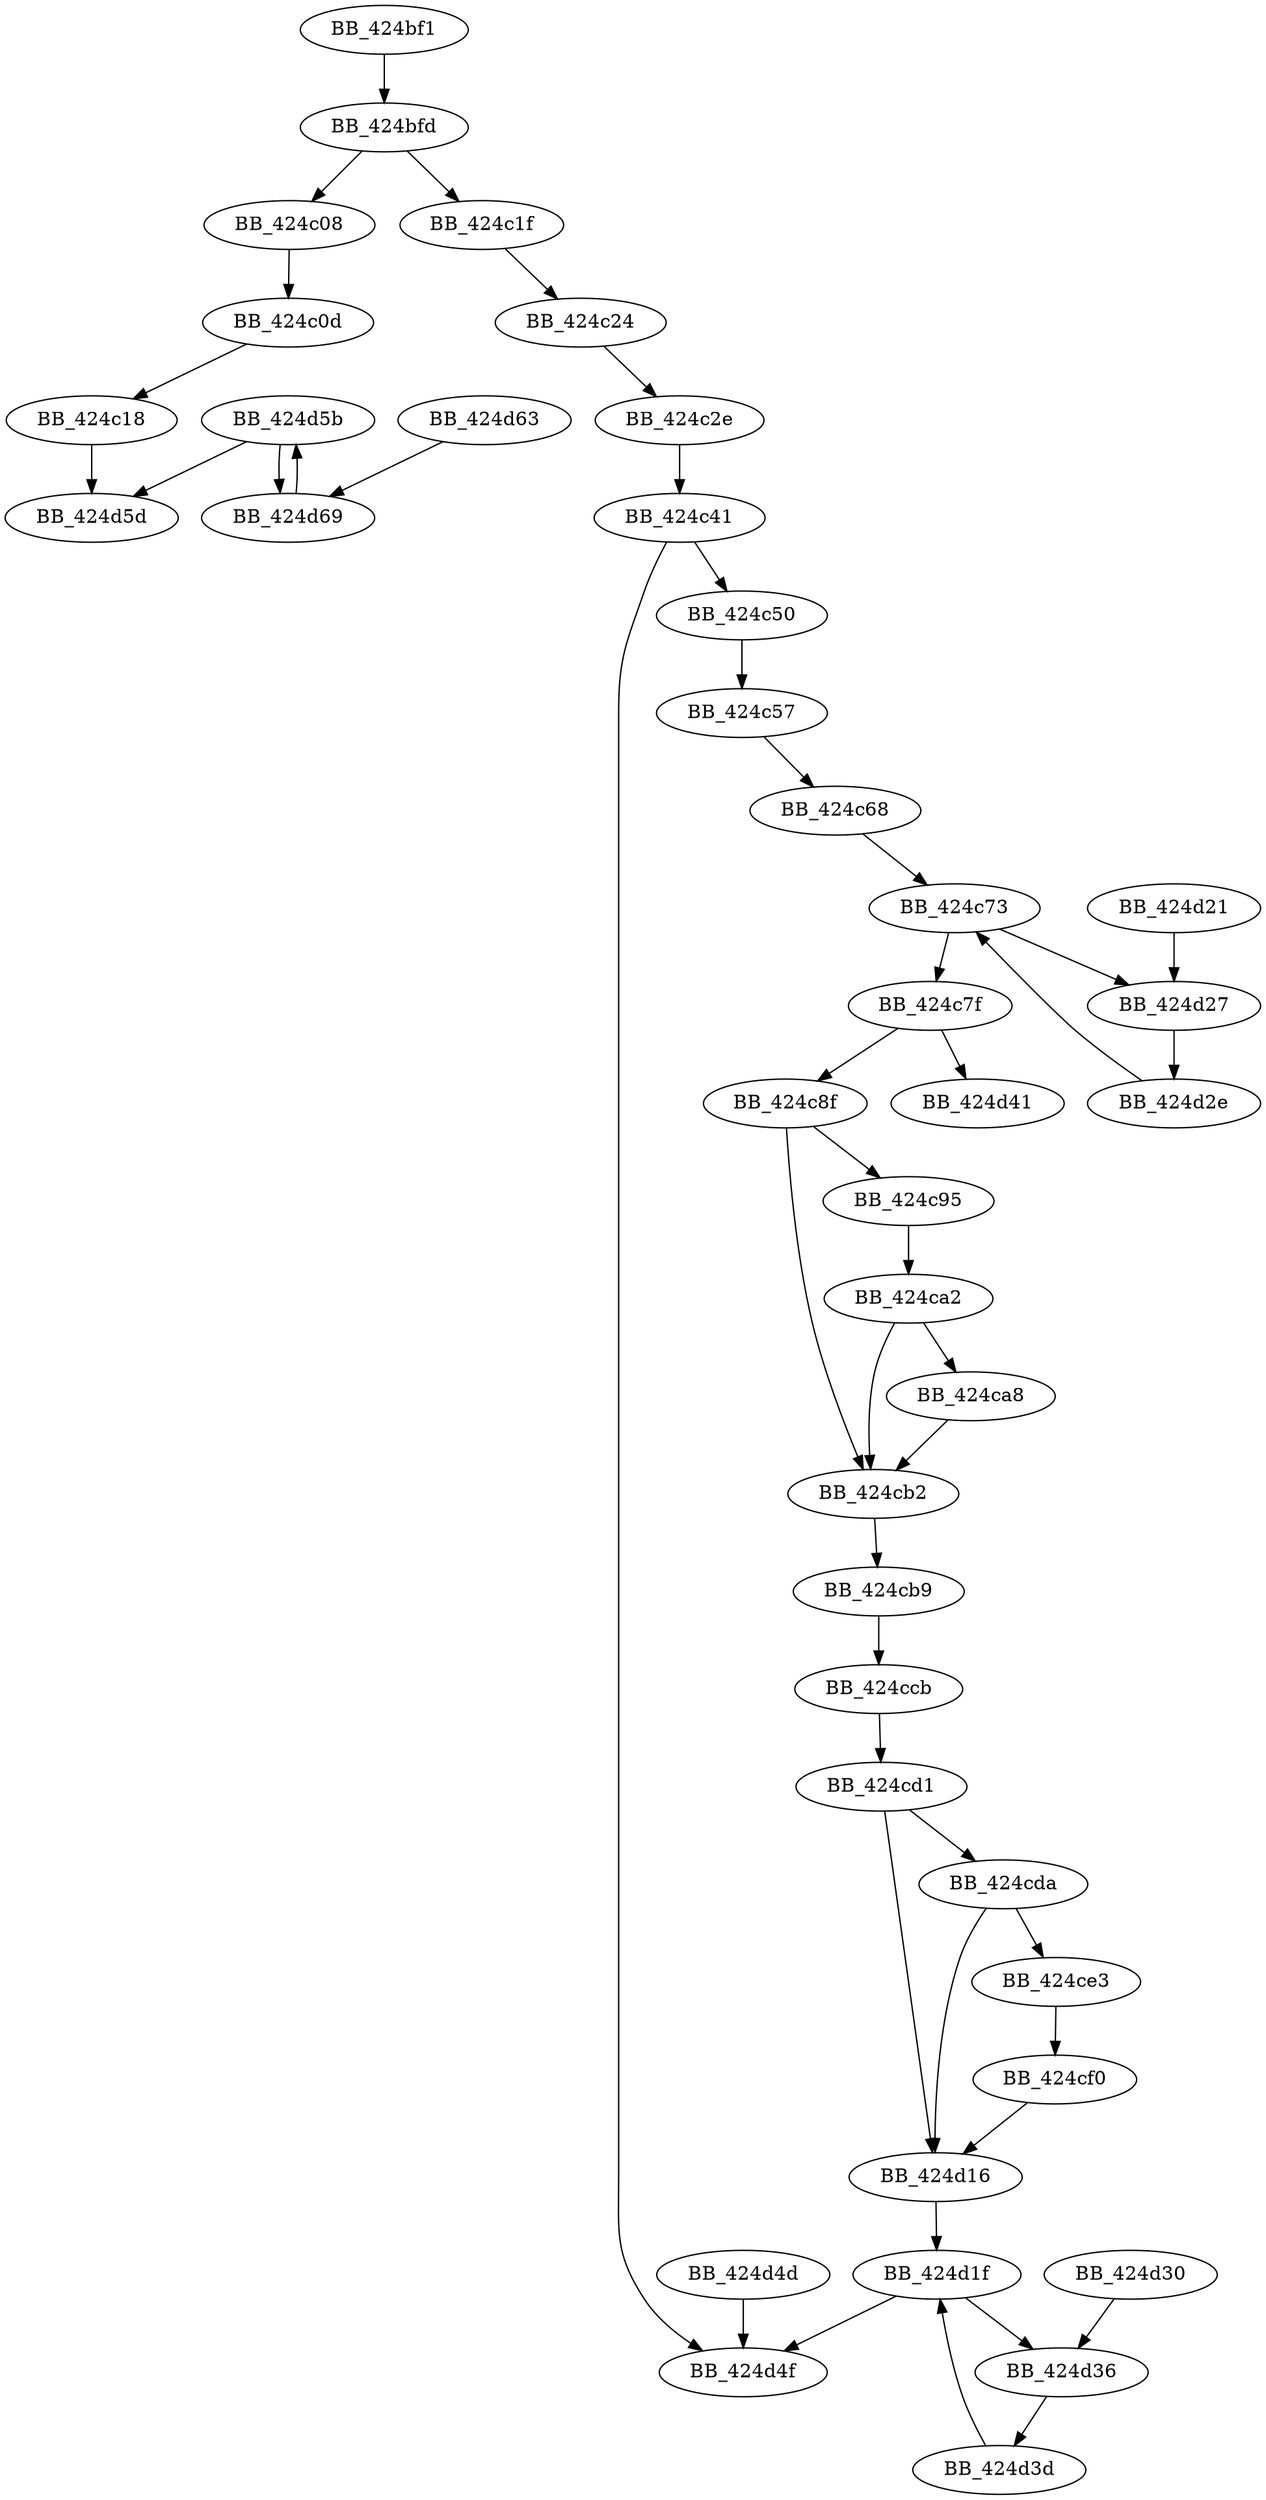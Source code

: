 DiGraph __wsetlocale{
BB_424bf1->BB_424bfd
BB_424bfd->BB_424c08
BB_424bfd->BB_424c1f
BB_424c08->BB_424c0d
BB_424c0d->BB_424c18
BB_424c18->BB_424d5d
BB_424c1f->BB_424c24
BB_424c24->BB_424c2e
BB_424c2e->BB_424c41
BB_424c41->BB_424c50
BB_424c41->BB_424d4f
BB_424c50->BB_424c57
BB_424c57->BB_424c68
BB_424c68->BB_424c73
BB_424c73->BB_424c7f
BB_424c73->BB_424d27
BB_424c7f->BB_424c8f
BB_424c7f->BB_424d41
BB_424c8f->BB_424c95
BB_424c8f->BB_424cb2
BB_424c95->BB_424ca2
BB_424ca2->BB_424ca8
BB_424ca2->BB_424cb2
BB_424ca8->BB_424cb2
BB_424cb2->BB_424cb9
BB_424cb9->BB_424ccb
BB_424ccb->BB_424cd1
BB_424cd1->BB_424cda
BB_424cd1->BB_424d16
BB_424cda->BB_424ce3
BB_424cda->BB_424d16
BB_424ce3->BB_424cf0
BB_424cf0->BB_424d16
BB_424d16->BB_424d1f
BB_424d1f->BB_424d36
BB_424d1f->BB_424d4f
BB_424d21->BB_424d27
BB_424d27->BB_424d2e
BB_424d2e->BB_424c73
BB_424d30->BB_424d36
BB_424d36->BB_424d3d
BB_424d3d->BB_424d1f
BB_424d4d->BB_424d4f
BB_424d5b->BB_424d5d
BB_424d5b->BB_424d69
BB_424d63->BB_424d69
BB_424d69->BB_424d5b
}
